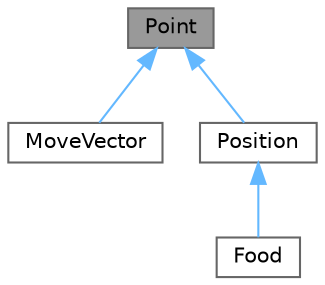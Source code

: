 digraph "Point"
{
 // LATEX_PDF_SIZE
  bgcolor="transparent";
  edge [fontname=Helvetica,fontsize=10,labelfontname=Helvetica,labelfontsize=10];
  node [fontname=Helvetica,fontsize=10,shape=box,height=0.2,width=0.4];
  Node1 [id="Node000001",label="Point",height=0.2,width=0.4,color="gray40", fillcolor="grey60", style="filled", fontcolor="black",tooltip="Класс точки на плоскости."];
  Node1 -> Node2 [id="edge1_Node000001_Node000002",dir="back",color="steelblue1",style="solid",tooltip=" "];
  Node2 [id="Node000002",label="MoveVector",height=0.2,width=0.4,color="gray40", fillcolor="white", style="filled",URL="$class_move_vector.html",tooltip="Класс вектора движения."];
  Node1 -> Node3 [id="edge2_Node000001_Node000003",dir="back",color="steelblue1",style="solid",tooltip=" "];
  Node3 [id="Node000003",label="Position",height=0.2,width=0.4,color="gray40", fillcolor="white", style="filled",URL="$class_position.html",tooltip="Класс позиции."];
  Node3 -> Node4 [id="edge3_Node000003_Node000004",dir="back",color="steelblue1",style="solid",tooltip=" "];
  Node4 [id="Node000004",label="Food",height=0.2,width=0.4,color="gray40", fillcolor="white", style="filled",URL="$class_food.html",tooltip="Класс, представляющий еду на игровом поле."];
}
